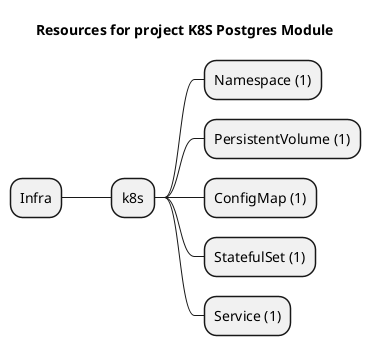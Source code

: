 @startmindmap
title Resources for project K8S Postgres Module
skinparam monochrome true
+ Infra
++ k8s
+++ Namespace (1)
+++ PersistentVolume (1)
+++ ConfigMap (1)
+++ StatefulSet (1)
+++ Service (1)
@endmindmap